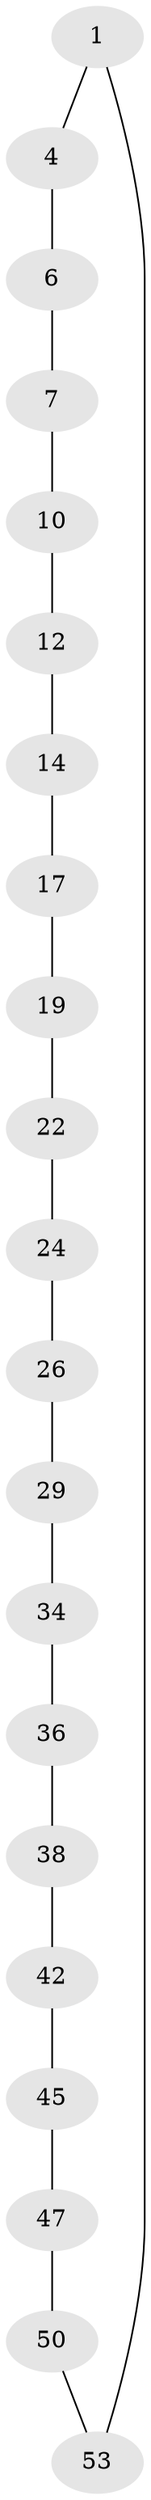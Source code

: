 // original degree distribution, {2: 1.0}
// Generated by graph-tools (version 1.1) at 2025/20/03/04/25 18:20:03]
// undirected, 21 vertices, 21 edges
graph export_dot {
graph [start="1"]
  node [color=gray90,style=filled];
  1 [super="+54+2"];
  4 [super="+5"];
  6;
  7 [super="+8"];
  10 [super="+11"];
  12 [super="+13"];
  14 [super="+15"];
  17 [super="+18"];
  19 [super="+20"];
  22 [super="+23"];
  24 [super="+25"];
  26 [super="+27"];
  29 [super="+30"];
  34 [super="+35"];
  36 [super="+37"];
  38 [super="+39"];
  42 [super="+43"];
  45 [super="+46"];
  47 [super="+48"];
  50 [super="+51"];
  53;
  1 -- 53;
  1 -- 4;
  4 -- 6;
  6 -- 7;
  7 -- 10;
  10 -- 12;
  12 -- 14;
  14 -- 17;
  17 -- 19;
  19 -- 22;
  22 -- 24;
  24 -- 26;
  26 -- 29;
  29 -- 34;
  34 -- 36;
  36 -- 38;
  38 -- 42;
  42 -- 45;
  45 -- 47;
  47 -- 50;
  50 -- 53;
}

